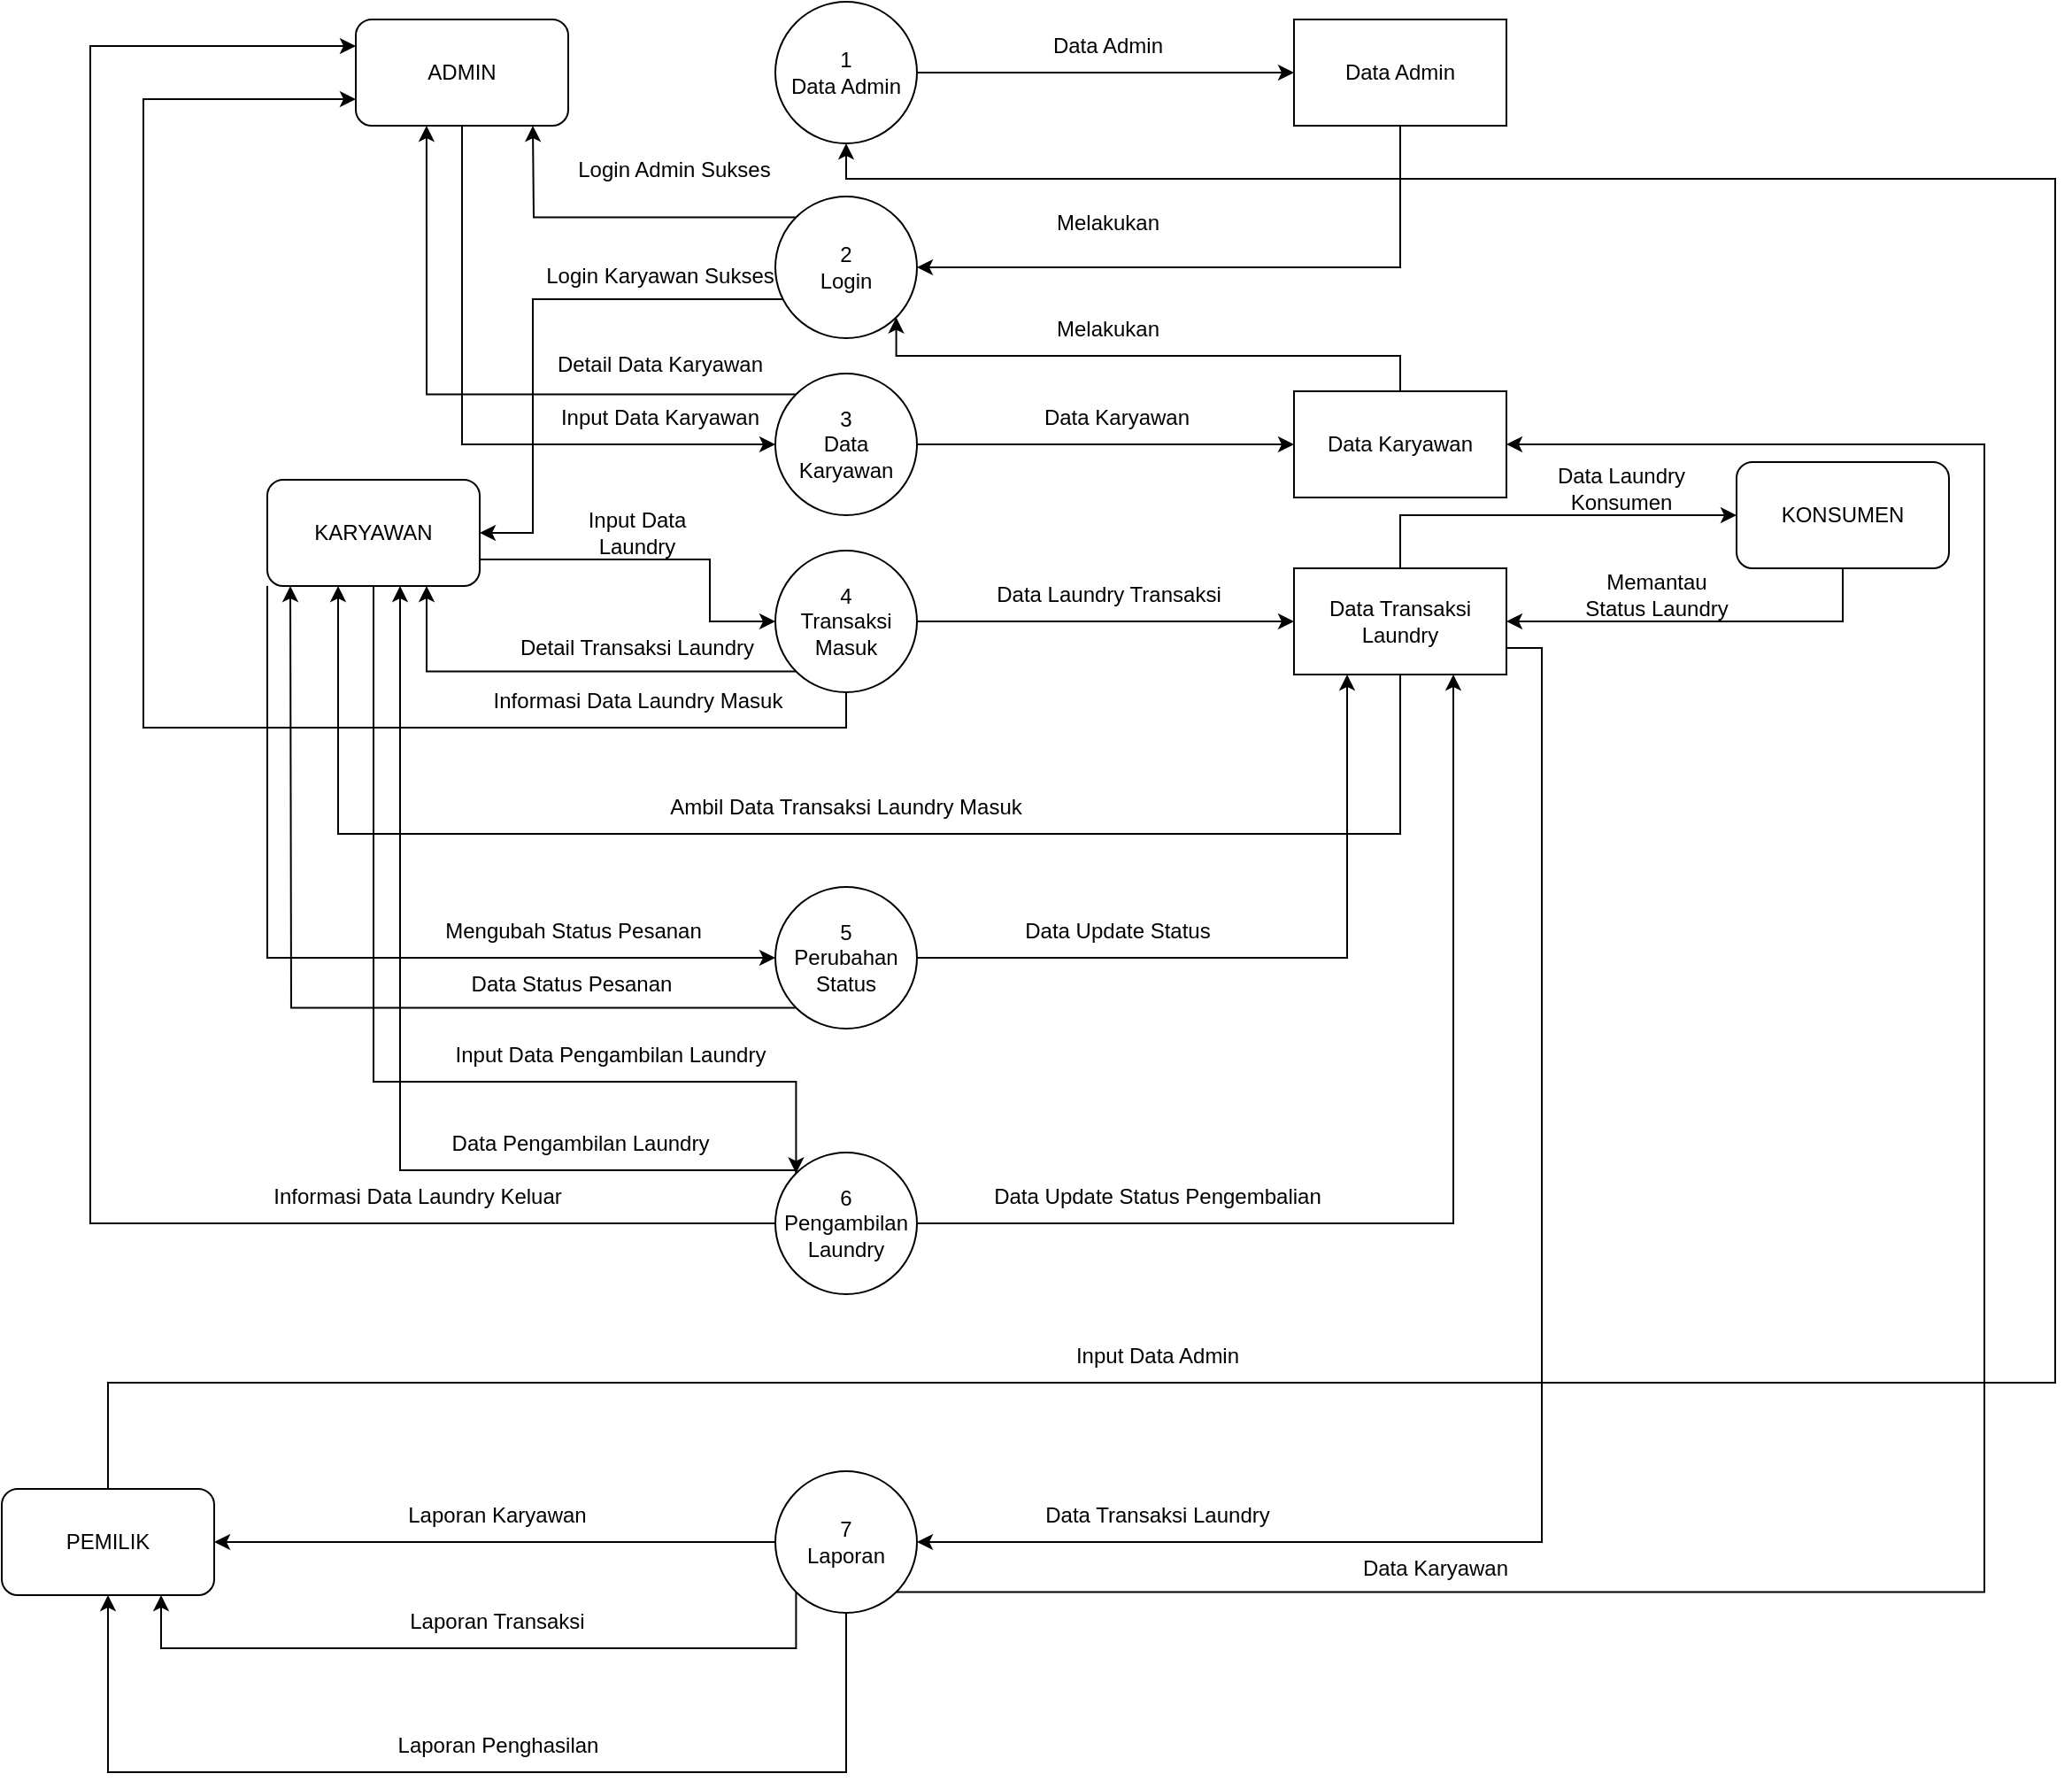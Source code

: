 <mxfile version="21.0.2" type="github">
  <diagram id="C5RBs43oDa-KdzZeNtuy" name="Page-1">
    <mxGraphModel dx="954" dy="616" grid="1" gridSize="10" guides="1" tooltips="1" connect="1" arrows="1" fold="1" page="1" pageScale="1" pageWidth="1654" pageHeight="2336" math="0" shadow="0">
      <root>
        <mxCell id="WIyWlLk6GJQsqaUBKTNV-0" />
        <mxCell id="WIyWlLk6GJQsqaUBKTNV-1" parent="WIyWlLk6GJQsqaUBKTNV-0" />
        <mxCell id="jFDYUNhrm1zR_3eTwmb9-5" style="edgeStyle=orthogonalEdgeStyle;rounded=0;orthogonalLoop=1;jettySize=auto;html=1;exitX=1;exitY=0.5;exitDx=0;exitDy=0;entryX=0;entryY=0.5;entryDx=0;entryDy=0;" edge="1" parent="WIyWlLk6GJQsqaUBKTNV-1" source="jFDYUNhrm1zR_3eTwmb9-0" target="jFDYUNhrm1zR_3eTwmb9-4">
          <mxGeometry relative="1" as="geometry" />
        </mxCell>
        <mxCell id="jFDYUNhrm1zR_3eTwmb9-0" value="1&lt;br&gt;Data Admin" style="ellipse;whiteSpace=wrap;html=1;aspect=fixed;" vertex="1" parent="WIyWlLk6GJQsqaUBKTNV-1">
          <mxGeometry x="787" y="70" width="80" height="80" as="geometry" />
        </mxCell>
        <mxCell id="jFDYUNhrm1zR_3eTwmb9-1" value="Data Admin" style="text;html=1;strokeColor=none;fillColor=none;align=center;verticalAlign=middle;whiteSpace=wrap;rounded=0;" vertex="1" parent="WIyWlLk6GJQsqaUBKTNV-1">
          <mxGeometry x="930" y="80" width="90" height="30" as="geometry" />
        </mxCell>
        <mxCell id="jFDYUNhrm1zR_3eTwmb9-7" style="edgeStyle=orthogonalEdgeStyle;rounded=0;orthogonalLoop=1;jettySize=auto;html=1;exitX=0.5;exitY=1;exitDx=0;exitDy=0;entryX=1;entryY=0.5;entryDx=0;entryDy=0;" edge="1" parent="WIyWlLk6GJQsqaUBKTNV-1" source="jFDYUNhrm1zR_3eTwmb9-4" target="jFDYUNhrm1zR_3eTwmb9-6">
          <mxGeometry relative="1" as="geometry" />
        </mxCell>
        <mxCell id="jFDYUNhrm1zR_3eTwmb9-4" value="Data Admin" style="rounded=0;whiteSpace=wrap;html=1;" vertex="1" parent="WIyWlLk6GJQsqaUBKTNV-1">
          <mxGeometry x="1080" y="80" width="120" height="60" as="geometry" />
        </mxCell>
        <mxCell id="jFDYUNhrm1zR_3eTwmb9-10" style="edgeStyle=orthogonalEdgeStyle;rounded=0;orthogonalLoop=1;jettySize=auto;html=1;exitX=0;exitY=0;exitDx=0;exitDy=0;entryX=0.75;entryY=1;entryDx=0;entryDy=0;" edge="1" parent="WIyWlLk6GJQsqaUBKTNV-1" source="jFDYUNhrm1zR_3eTwmb9-6">
          <mxGeometry relative="1" as="geometry">
            <mxPoint x="650" y="140" as="targetPoint" />
          </mxGeometry>
        </mxCell>
        <mxCell id="jFDYUNhrm1zR_3eTwmb9-31" style="edgeStyle=orthogonalEdgeStyle;rounded=0;orthogonalLoop=1;jettySize=auto;html=1;exitX=0;exitY=1;exitDx=0;exitDy=0;entryX=1;entryY=0.5;entryDx=0;entryDy=0;" edge="1" parent="WIyWlLk6GJQsqaUBKTNV-1" source="jFDYUNhrm1zR_3eTwmb9-6" target="jFDYUNhrm1zR_3eTwmb9-30">
          <mxGeometry relative="1" as="geometry">
            <Array as="points">
              <mxPoint x="650" y="238" />
              <mxPoint x="650" y="370" />
              <mxPoint x="620" y="370" />
            </Array>
          </mxGeometry>
        </mxCell>
        <mxCell id="jFDYUNhrm1zR_3eTwmb9-6" value="2&lt;br&gt;Login" style="ellipse;whiteSpace=wrap;html=1;aspect=fixed;" vertex="1" parent="WIyWlLk6GJQsqaUBKTNV-1">
          <mxGeometry x="787" y="180" width="80" height="80" as="geometry" />
        </mxCell>
        <mxCell id="jFDYUNhrm1zR_3eTwmb9-8" value="Melakukan" style="text;html=1;strokeColor=none;fillColor=none;align=center;verticalAlign=middle;whiteSpace=wrap;rounded=0;" vertex="1" parent="WIyWlLk6GJQsqaUBKTNV-1">
          <mxGeometry x="945" y="180" width="60" height="30" as="geometry" />
        </mxCell>
        <mxCell id="jFDYUNhrm1zR_3eTwmb9-11" value="Login Admin Sukses" style="text;html=1;strokeColor=none;fillColor=none;align=center;verticalAlign=middle;whiteSpace=wrap;rounded=0;" vertex="1" parent="WIyWlLk6GJQsqaUBKTNV-1">
          <mxGeometry x="660" y="150" width="140" height="30" as="geometry" />
        </mxCell>
        <mxCell id="jFDYUNhrm1zR_3eTwmb9-19" style="edgeStyle=orthogonalEdgeStyle;rounded=0;orthogonalLoop=1;jettySize=auto;html=1;exitX=0;exitY=0;exitDx=0;exitDy=0;entryX=0.333;entryY=1;entryDx=0;entryDy=0;entryPerimeter=0;" edge="1" parent="WIyWlLk6GJQsqaUBKTNV-1" source="jFDYUNhrm1zR_3eTwmb9-12" target="jFDYUNhrm1zR_3eTwmb9-24">
          <mxGeometry relative="1" as="geometry">
            <mxPoint x="590" y="140" as="targetPoint" />
          </mxGeometry>
        </mxCell>
        <mxCell id="jFDYUNhrm1zR_3eTwmb9-21" style="edgeStyle=orthogonalEdgeStyle;rounded=0;orthogonalLoop=1;jettySize=auto;html=1;exitX=1;exitY=0.5;exitDx=0;exitDy=0;entryX=0;entryY=0.5;entryDx=0;entryDy=0;" edge="1" parent="WIyWlLk6GJQsqaUBKTNV-1" source="jFDYUNhrm1zR_3eTwmb9-12" target="jFDYUNhrm1zR_3eTwmb9-13">
          <mxGeometry relative="1" as="geometry" />
        </mxCell>
        <mxCell id="jFDYUNhrm1zR_3eTwmb9-12" value="3&lt;br&gt;Data Karyawan" style="ellipse;whiteSpace=wrap;html=1;aspect=fixed;" vertex="1" parent="WIyWlLk6GJQsqaUBKTNV-1">
          <mxGeometry x="787" y="280" width="80" height="80" as="geometry" />
        </mxCell>
        <mxCell id="jFDYUNhrm1zR_3eTwmb9-14" style="edgeStyle=orthogonalEdgeStyle;rounded=0;orthogonalLoop=1;jettySize=auto;html=1;exitX=0.5;exitY=0;exitDx=0;exitDy=0;entryX=1;entryY=1;entryDx=0;entryDy=0;" edge="1" parent="WIyWlLk6GJQsqaUBKTNV-1" source="jFDYUNhrm1zR_3eTwmb9-13" target="jFDYUNhrm1zR_3eTwmb9-6">
          <mxGeometry relative="1" as="geometry">
            <Array as="points">
              <mxPoint x="1140" y="270" />
              <mxPoint x="855" y="270" />
            </Array>
          </mxGeometry>
        </mxCell>
        <mxCell id="jFDYUNhrm1zR_3eTwmb9-13" value="Data Karyawan" style="rounded=0;whiteSpace=wrap;html=1;" vertex="1" parent="WIyWlLk6GJQsqaUBKTNV-1">
          <mxGeometry x="1080" y="290" width="120" height="60" as="geometry" />
        </mxCell>
        <mxCell id="jFDYUNhrm1zR_3eTwmb9-15" value="Melakukan" style="text;html=1;strokeColor=none;fillColor=none;align=center;verticalAlign=middle;whiteSpace=wrap;rounded=0;" vertex="1" parent="WIyWlLk6GJQsqaUBKTNV-1">
          <mxGeometry x="945" y="240" width="60" height="30" as="geometry" />
        </mxCell>
        <mxCell id="jFDYUNhrm1zR_3eTwmb9-20" value="Detail Data Karyawan" style="text;html=1;strokeColor=none;fillColor=none;align=center;verticalAlign=middle;whiteSpace=wrap;rounded=0;" vertex="1" parent="WIyWlLk6GJQsqaUBKTNV-1">
          <mxGeometry x="657" y="260" width="130" height="30" as="geometry" />
        </mxCell>
        <mxCell id="jFDYUNhrm1zR_3eTwmb9-22" value="Data Karyawan" style="text;html=1;strokeColor=none;fillColor=none;align=center;verticalAlign=middle;whiteSpace=wrap;rounded=0;" vertex="1" parent="WIyWlLk6GJQsqaUBKTNV-1">
          <mxGeometry x="930" y="290" width="100" height="30" as="geometry" />
        </mxCell>
        <mxCell id="jFDYUNhrm1zR_3eTwmb9-27" style="edgeStyle=orthogonalEdgeStyle;rounded=0;orthogonalLoop=1;jettySize=auto;html=1;exitX=0.5;exitY=1;exitDx=0;exitDy=0;entryX=0;entryY=0.5;entryDx=0;entryDy=0;" edge="1" parent="WIyWlLk6GJQsqaUBKTNV-1" source="jFDYUNhrm1zR_3eTwmb9-24" target="jFDYUNhrm1zR_3eTwmb9-12">
          <mxGeometry relative="1" as="geometry" />
        </mxCell>
        <mxCell id="jFDYUNhrm1zR_3eTwmb9-24" value="ADMIN" style="rounded=1;whiteSpace=wrap;html=1;" vertex="1" parent="WIyWlLk6GJQsqaUBKTNV-1">
          <mxGeometry x="550" y="80" width="120" height="60" as="geometry" />
        </mxCell>
        <mxCell id="jFDYUNhrm1zR_3eTwmb9-28" value="Input Data Karyawan" style="text;html=1;strokeColor=none;fillColor=none;align=center;verticalAlign=middle;whiteSpace=wrap;rounded=0;" vertex="1" parent="WIyWlLk6GJQsqaUBKTNV-1">
          <mxGeometry x="646" y="290" width="152" height="30" as="geometry" />
        </mxCell>
        <mxCell id="jFDYUNhrm1zR_3eTwmb9-34" style="edgeStyle=orthogonalEdgeStyle;rounded=0;orthogonalLoop=1;jettySize=auto;html=1;exitX=1;exitY=0.75;exitDx=0;exitDy=0;entryX=0;entryY=0.5;entryDx=0;entryDy=0;" edge="1" parent="WIyWlLk6GJQsqaUBKTNV-1" source="jFDYUNhrm1zR_3eTwmb9-30" target="jFDYUNhrm1zR_3eTwmb9-33">
          <mxGeometry relative="1" as="geometry">
            <Array as="points">
              <mxPoint x="750" y="385" />
              <mxPoint x="750" y="420" />
            </Array>
          </mxGeometry>
        </mxCell>
        <mxCell id="jFDYUNhrm1zR_3eTwmb9-54" style="edgeStyle=orthogonalEdgeStyle;rounded=0;orthogonalLoop=1;jettySize=auto;html=1;exitX=0;exitY=1;exitDx=0;exitDy=0;entryX=0;entryY=0.5;entryDx=0;entryDy=0;" edge="1" parent="WIyWlLk6GJQsqaUBKTNV-1" source="jFDYUNhrm1zR_3eTwmb9-30" target="jFDYUNhrm1zR_3eTwmb9-51">
          <mxGeometry relative="1" as="geometry" />
        </mxCell>
        <mxCell id="jFDYUNhrm1zR_3eTwmb9-59" style="edgeStyle=orthogonalEdgeStyle;rounded=0;orthogonalLoop=1;jettySize=auto;html=1;exitX=0.5;exitY=1;exitDx=0;exitDy=0;entryX=0;entryY=0;entryDx=0;entryDy=0;" edge="1" parent="WIyWlLk6GJQsqaUBKTNV-1" source="jFDYUNhrm1zR_3eTwmb9-30" target="jFDYUNhrm1zR_3eTwmb9-58">
          <mxGeometry relative="1" as="geometry">
            <Array as="points">
              <mxPoint x="560" y="680" />
              <mxPoint x="799" y="680" />
            </Array>
          </mxGeometry>
        </mxCell>
        <mxCell id="jFDYUNhrm1zR_3eTwmb9-30" value="KARYAWAN" style="rounded=1;whiteSpace=wrap;html=1;" vertex="1" parent="WIyWlLk6GJQsqaUBKTNV-1">
          <mxGeometry x="500" y="340" width="120" height="60" as="geometry" />
        </mxCell>
        <mxCell id="jFDYUNhrm1zR_3eTwmb9-32" value="Login Karyawan Sukses" style="text;html=1;strokeColor=none;fillColor=none;align=center;verticalAlign=middle;whiteSpace=wrap;rounded=0;" vertex="1" parent="WIyWlLk6GJQsqaUBKTNV-1">
          <mxGeometry x="632" y="210" width="180" height="30" as="geometry" />
        </mxCell>
        <mxCell id="jFDYUNhrm1zR_3eTwmb9-36" style="edgeStyle=orthogonalEdgeStyle;rounded=0;orthogonalLoop=1;jettySize=auto;html=1;exitX=0;exitY=1;exitDx=0;exitDy=0;entryX=0.75;entryY=1;entryDx=0;entryDy=0;" edge="1" parent="WIyWlLk6GJQsqaUBKTNV-1" source="jFDYUNhrm1zR_3eTwmb9-33" target="jFDYUNhrm1zR_3eTwmb9-30">
          <mxGeometry relative="1" as="geometry" />
        </mxCell>
        <mxCell id="jFDYUNhrm1zR_3eTwmb9-39" style="edgeStyle=orthogonalEdgeStyle;rounded=0;orthogonalLoop=1;jettySize=auto;html=1;exitX=1;exitY=0.5;exitDx=0;exitDy=0;entryX=0;entryY=0.5;entryDx=0;entryDy=0;" edge="1" parent="WIyWlLk6GJQsqaUBKTNV-1" source="jFDYUNhrm1zR_3eTwmb9-33" target="jFDYUNhrm1zR_3eTwmb9-38">
          <mxGeometry relative="1" as="geometry" />
        </mxCell>
        <mxCell id="jFDYUNhrm1zR_3eTwmb9-47" style="edgeStyle=orthogonalEdgeStyle;rounded=0;orthogonalLoop=1;jettySize=auto;html=1;exitX=0.5;exitY=1;exitDx=0;exitDy=0;entryX=0;entryY=0.75;entryDx=0;entryDy=0;" edge="1" parent="WIyWlLk6GJQsqaUBKTNV-1" source="jFDYUNhrm1zR_3eTwmb9-33" target="jFDYUNhrm1zR_3eTwmb9-24">
          <mxGeometry relative="1" as="geometry">
            <Array as="points">
              <mxPoint x="827" y="480" />
              <mxPoint x="430" y="480" />
              <mxPoint x="430" y="125" />
            </Array>
          </mxGeometry>
        </mxCell>
        <mxCell id="jFDYUNhrm1zR_3eTwmb9-33" value="4&lt;br&gt;Transaksi Masuk" style="ellipse;whiteSpace=wrap;html=1;aspect=fixed;" vertex="1" parent="WIyWlLk6GJQsqaUBKTNV-1">
          <mxGeometry x="787" y="380" width="80" height="80" as="geometry" />
        </mxCell>
        <mxCell id="jFDYUNhrm1zR_3eTwmb9-35" value="Input Data Laundry" style="text;html=1;strokeColor=none;fillColor=none;align=center;verticalAlign=middle;whiteSpace=wrap;rounded=0;" vertex="1" parent="WIyWlLk6GJQsqaUBKTNV-1">
          <mxGeometry x="670" y="355" width="78" height="30" as="geometry" />
        </mxCell>
        <mxCell id="jFDYUNhrm1zR_3eTwmb9-37" value="Detail Transaksi Laundry" style="text;html=1;strokeColor=none;fillColor=none;align=center;verticalAlign=middle;whiteSpace=wrap;rounded=0;" vertex="1" parent="WIyWlLk6GJQsqaUBKTNV-1">
          <mxGeometry x="602" y="420" width="214" height="30" as="geometry" />
        </mxCell>
        <mxCell id="jFDYUNhrm1zR_3eTwmb9-42" style="edgeStyle=orthogonalEdgeStyle;rounded=0;orthogonalLoop=1;jettySize=auto;html=1;exitX=0.5;exitY=0;exitDx=0;exitDy=0;entryX=0;entryY=0.5;entryDx=0;entryDy=0;" edge="1" parent="WIyWlLk6GJQsqaUBKTNV-1" source="jFDYUNhrm1zR_3eTwmb9-38" target="jFDYUNhrm1zR_3eTwmb9-41">
          <mxGeometry relative="1" as="geometry" />
        </mxCell>
        <mxCell id="jFDYUNhrm1zR_3eTwmb9-49" style="edgeStyle=orthogonalEdgeStyle;rounded=0;orthogonalLoop=1;jettySize=auto;html=1;exitX=0.5;exitY=1;exitDx=0;exitDy=0;" edge="1" parent="WIyWlLk6GJQsqaUBKTNV-1" source="jFDYUNhrm1zR_3eTwmb9-38">
          <mxGeometry relative="1" as="geometry">
            <mxPoint x="540" y="400" as="targetPoint" />
            <Array as="points">
              <mxPoint x="1140" y="540" />
              <mxPoint x="540" y="540" />
            </Array>
          </mxGeometry>
        </mxCell>
        <mxCell id="jFDYUNhrm1zR_3eTwmb9-80" style="edgeStyle=orthogonalEdgeStyle;rounded=0;orthogonalLoop=1;jettySize=auto;html=1;exitX=1;exitY=0.75;exitDx=0;exitDy=0;entryX=1;entryY=0.5;entryDx=0;entryDy=0;" edge="1" parent="WIyWlLk6GJQsqaUBKTNV-1" source="jFDYUNhrm1zR_3eTwmb9-38" target="jFDYUNhrm1zR_3eTwmb9-67">
          <mxGeometry relative="1" as="geometry" />
        </mxCell>
        <mxCell id="jFDYUNhrm1zR_3eTwmb9-38" value="Data Transaksi Laundry" style="rounded=0;whiteSpace=wrap;html=1;" vertex="1" parent="WIyWlLk6GJQsqaUBKTNV-1">
          <mxGeometry x="1080" y="390" width="120" height="60" as="geometry" />
        </mxCell>
        <mxCell id="jFDYUNhrm1zR_3eTwmb9-40" value="Data Laundry Transaksi" style="text;html=1;strokeColor=none;fillColor=none;align=center;verticalAlign=middle;whiteSpace=wrap;rounded=0;" vertex="1" parent="WIyWlLk6GJQsqaUBKTNV-1">
          <mxGeometry x="892.5" y="390" width="165" height="30" as="geometry" />
        </mxCell>
        <mxCell id="jFDYUNhrm1zR_3eTwmb9-43" style="edgeStyle=orthogonalEdgeStyle;rounded=0;orthogonalLoop=1;jettySize=auto;html=1;exitX=0.5;exitY=1;exitDx=0;exitDy=0;entryX=1;entryY=0.5;entryDx=0;entryDy=0;" edge="1" parent="WIyWlLk6GJQsqaUBKTNV-1" source="jFDYUNhrm1zR_3eTwmb9-41" target="jFDYUNhrm1zR_3eTwmb9-38">
          <mxGeometry relative="1" as="geometry" />
        </mxCell>
        <mxCell id="jFDYUNhrm1zR_3eTwmb9-41" value="KONSUMEN" style="rounded=1;whiteSpace=wrap;html=1;" vertex="1" parent="WIyWlLk6GJQsqaUBKTNV-1">
          <mxGeometry x="1330" y="330" width="120" height="60" as="geometry" />
        </mxCell>
        <mxCell id="jFDYUNhrm1zR_3eTwmb9-44" value="Memantau Status Laundry" style="text;html=1;strokeColor=none;fillColor=none;align=center;verticalAlign=middle;whiteSpace=wrap;rounded=0;" vertex="1" parent="WIyWlLk6GJQsqaUBKTNV-1">
          <mxGeometry x="1240" y="390" width="90" height="30" as="geometry" />
        </mxCell>
        <mxCell id="jFDYUNhrm1zR_3eTwmb9-45" value="Data Laundry Konsumen" style="text;html=1;strokeColor=none;fillColor=none;align=center;verticalAlign=middle;whiteSpace=wrap;rounded=0;" vertex="1" parent="WIyWlLk6GJQsqaUBKTNV-1">
          <mxGeometry x="1220" y="330" width="90" height="30" as="geometry" />
        </mxCell>
        <mxCell id="jFDYUNhrm1zR_3eTwmb9-48" value="Informasi Data Laundry Masuk" style="text;html=1;strokeColor=none;fillColor=none;align=center;verticalAlign=middle;whiteSpace=wrap;rounded=0;" vertex="1" parent="WIyWlLk6GJQsqaUBKTNV-1">
          <mxGeometry x="618.5" y="450" width="181" height="30" as="geometry" />
        </mxCell>
        <mxCell id="jFDYUNhrm1zR_3eTwmb9-50" value="Ambil Data Transaksi Laundry Masuk" style="text;html=1;strokeColor=none;fillColor=none;align=center;verticalAlign=middle;whiteSpace=wrap;rounded=0;" vertex="1" parent="WIyWlLk6GJQsqaUBKTNV-1">
          <mxGeometry x="707" y="510" width="240" height="30" as="geometry" />
        </mxCell>
        <mxCell id="jFDYUNhrm1zR_3eTwmb9-52" style="edgeStyle=orthogonalEdgeStyle;rounded=0;orthogonalLoop=1;jettySize=auto;html=1;exitX=1;exitY=0.5;exitDx=0;exitDy=0;entryX=0.25;entryY=1;entryDx=0;entryDy=0;" edge="1" parent="WIyWlLk6GJQsqaUBKTNV-1" source="jFDYUNhrm1zR_3eTwmb9-51" target="jFDYUNhrm1zR_3eTwmb9-38">
          <mxGeometry relative="1" as="geometry" />
        </mxCell>
        <mxCell id="jFDYUNhrm1zR_3eTwmb9-56" style="edgeStyle=orthogonalEdgeStyle;rounded=0;orthogonalLoop=1;jettySize=auto;html=1;exitX=0;exitY=1;exitDx=0;exitDy=0;" edge="1" parent="WIyWlLk6GJQsqaUBKTNV-1" source="jFDYUNhrm1zR_3eTwmb9-51">
          <mxGeometry relative="1" as="geometry">
            <mxPoint x="513" y="400" as="targetPoint" />
          </mxGeometry>
        </mxCell>
        <mxCell id="jFDYUNhrm1zR_3eTwmb9-51" value="5&lt;br&gt;Perubahan Status" style="ellipse;whiteSpace=wrap;html=1;aspect=fixed;" vertex="1" parent="WIyWlLk6GJQsqaUBKTNV-1">
          <mxGeometry x="787" y="570" width="80" height="80" as="geometry" />
        </mxCell>
        <mxCell id="jFDYUNhrm1zR_3eTwmb9-53" value="Data Update Status" style="text;html=1;strokeColor=none;fillColor=none;align=center;verticalAlign=middle;whiteSpace=wrap;rounded=0;" vertex="1" parent="WIyWlLk6GJQsqaUBKTNV-1">
          <mxGeometry x="912.5" y="580" width="135" height="30" as="geometry" />
        </mxCell>
        <mxCell id="jFDYUNhrm1zR_3eTwmb9-55" value="Mengubah Status Pesanan" style="text;html=1;strokeColor=none;fillColor=none;align=center;verticalAlign=middle;whiteSpace=wrap;rounded=0;" vertex="1" parent="WIyWlLk6GJQsqaUBKTNV-1">
          <mxGeometry x="596.5" y="580" width="151.5" height="30" as="geometry" />
        </mxCell>
        <mxCell id="jFDYUNhrm1zR_3eTwmb9-57" value="Data Status Pesanan" style="text;html=1;strokeColor=none;fillColor=none;align=center;verticalAlign=middle;whiteSpace=wrap;rounded=0;" vertex="1" parent="WIyWlLk6GJQsqaUBKTNV-1">
          <mxGeometry x="600.13" y="610" width="144.25" height="30" as="geometry" />
        </mxCell>
        <mxCell id="jFDYUNhrm1zR_3eTwmb9-61" style="edgeStyle=orthogonalEdgeStyle;rounded=0;orthogonalLoop=1;jettySize=auto;html=1;exitX=0;exitY=0;exitDx=0;exitDy=0;" edge="1" parent="WIyWlLk6GJQsqaUBKTNV-1" source="jFDYUNhrm1zR_3eTwmb9-58">
          <mxGeometry relative="1" as="geometry">
            <mxPoint x="575" y="400" as="targetPoint" />
            <Array as="points">
              <mxPoint x="799" y="730" />
              <mxPoint x="575" y="730" />
            </Array>
          </mxGeometry>
        </mxCell>
        <mxCell id="jFDYUNhrm1zR_3eTwmb9-63" style="edgeStyle=orthogonalEdgeStyle;rounded=0;orthogonalLoop=1;jettySize=auto;html=1;exitX=1;exitY=0.5;exitDx=0;exitDy=0;entryX=0.75;entryY=1;entryDx=0;entryDy=0;" edge="1" parent="WIyWlLk6GJQsqaUBKTNV-1" source="jFDYUNhrm1zR_3eTwmb9-58" target="jFDYUNhrm1zR_3eTwmb9-38">
          <mxGeometry relative="1" as="geometry" />
        </mxCell>
        <mxCell id="jFDYUNhrm1zR_3eTwmb9-65" style="edgeStyle=orthogonalEdgeStyle;rounded=0;orthogonalLoop=1;jettySize=auto;html=1;exitX=0;exitY=0.5;exitDx=0;exitDy=0;entryX=0;entryY=0.25;entryDx=0;entryDy=0;" edge="1" parent="WIyWlLk6GJQsqaUBKTNV-1" source="jFDYUNhrm1zR_3eTwmb9-58" target="jFDYUNhrm1zR_3eTwmb9-24">
          <mxGeometry relative="1" as="geometry">
            <Array as="points">
              <mxPoint x="400" y="760" />
              <mxPoint x="400" y="95" />
            </Array>
          </mxGeometry>
        </mxCell>
        <mxCell id="jFDYUNhrm1zR_3eTwmb9-58" value="6&lt;br&gt;Pengambilan Laundry" style="ellipse;whiteSpace=wrap;html=1;aspect=fixed;" vertex="1" parent="WIyWlLk6GJQsqaUBKTNV-1">
          <mxGeometry x="787" y="720" width="80" height="80" as="geometry" />
        </mxCell>
        <mxCell id="jFDYUNhrm1zR_3eTwmb9-60" value="Input Data Pengambilan Laundry" style="text;html=1;strokeColor=none;fillColor=none;align=center;verticalAlign=middle;whiteSpace=wrap;rounded=0;" vertex="1" parent="WIyWlLk6GJQsqaUBKTNV-1">
          <mxGeometry x="596.5" y="650" width="194.24" height="30" as="geometry" />
        </mxCell>
        <mxCell id="jFDYUNhrm1zR_3eTwmb9-62" value="Data Pengambilan Laundry" style="text;html=1;strokeColor=none;fillColor=none;align=center;verticalAlign=middle;whiteSpace=wrap;rounded=0;" vertex="1" parent="WIyWlLk6GJQsqaUBKTNV-1">
          <mxGeometry x="596.5" y="700" width="160" height="30" as="geometry" />
        </mxCell>
        <mxCell id="jFDYUNhrm1zR_3eTwmb9-64" value="Data Update Status Pengembalian" style="text;html=1;strokeColor=none;fillColor=none;align=center;verticalAlign=middle;whiteSpace=wrap;rounded=0;" vertex="1" parent="WIyWlLk6GJQsqaUBKTNV-1">
          <mxGeometry x="892.5" y="730" width="220" height="30" as="geometry" />
        </mxCell>
        <mxCell id="jFDYUNhrm1zR_3eTwmb9-66" value="Informasi Data Laundry Keluar" style="text;html=1;strokeColor=none;fillColor=none;align=center;verticalAlign=middle;whiteSpace=wrap;rounded=0;" vertex="1" parent="WIyWlLk6GJQsqaUBKTNV-1">
          <mxGeometry x="490" y="730" width="190" height="30" as="geometry" />
        </mxCell>
        <mxCell id="jFDYUNhrm1zR_3eTwmb9-69" style="edgeStyle=orthogonalEdgeStyle;rounded=0;orthogonalLoop=1;jettySize=auto;html=1;exitX=0;exitY=0.5;exitDx=0;exitDy=0;entryX=1;entryY=0.5;entryDx=0;entryDy=0;" edge="1" parent="WIyWlLk6GJQsqaUBKTNV-1" source="jFDYUNhrm1zR_3eTwmb9-67" target="jFDYUNhrm1zR_3eTwmb9-68">
          <mxGeometry relative="1" as="geometry" />
        </mxCell>
        <mxCell id="jFDYUNhrm1zR_3eTwmb9-70" style="edgeStyle=orthogonalEdgeStyle;rounded=0;orthogonalLoop=1;jettySize=auto;html=1;exitX=0;exitY=1;exitDx=0;exitDy=0;entryX=0.75;entryY=1;entryDx=0;entryDy=0;" edge="1" parent="WIyWlLk6GJQsqaUBKTNV-1" source="jFDYUNhrm1zR_3eTwmb9-67" target="jFDYUNhrm1zR_3eTwmb9-68">
          <mxGeometry relative="1" as="geometry">
            <Array as="points">
              <mxPoint x="799" y="1000" />
              <mxPoint x="440" y="1000" />
            </Array>
          </mxGeometry>
        </mxCell>
        <mxCell id="jFDYUNhrm1zR_3eTwmb9-71" style="edgeStyle=orthogonalEdgeStyle;rounded=0;orthogonalLoop=1;jettySize=auto;html=1;exitX=0.5;exitY=1;exitDx=0;exitDy=0;entryX=0.5;entryY=1;entryDx=0;entryDy=0;" edge="1" parent="WIyWlLk6GJQsqaUBKTNV-1" source="jFDYUNhrm1zR_3eTwmb9-67" target="jFDYUNhrm1zR_3eTwmb9-68">
          <mxGeometry relative="1" as="geometry">
            <Array as="points">
              <mxPoint x="827" y="1070" />
              <mxPoint x="410" y="1070" />
            </Array>
          </mxGeometry>
        </mxCell>
        <mxCell id="jFDYUNhrm1zR_3eTwmb9-82" style="edgeStyle=orthogonalEdgeStyle;rounded=0;orthogonalLoop=1;jettySize=auto;html=1;exitX=1;exitY=1;exitDx=0;exitDy=0;entryX=1;entryY=0.5;entryDx=0;entryDy=0;" edge="1" parent="WIyWlLk6GJQsqaUBKTNV-1" source="jFDYUNhrm1zR_3eTwmb9-67" target="jFDYUNhrm1zR_3eTwmb9-13">
          <mxGeometry relative="1" as="geometry">
            <Array as="points">
              <mxPoint x="1470" y="968" />
              <mxPoint x="1470" y="320" />
            </Array>
          </mxGeometry>
        </mxCell>
        <mxCell id="jFDYUNhrm1zR_3eTwmb9-67" value="7&lt;br&gt;Laporan" style="ellipse;whiteSpace=wrap;html=1;aspect=fixed;" vertex="1" parent="WIyWlLk6GJQsqaUBKTNV-1">
          <mxGeometry x="787" y="900" width="80" height="80" as="geometry" />
        </mxCell>
        <mxCell id="jFDYUNhrm1zR_3eTwmb9-77" style="edgeStyle=orthogonalEdgeStyle;rounded=0;orthogonalLoop=1;jettySize=auto;html=1;exitX=0.5;exitY=0;exitDx=0;exitDy=0;entryX=0.5;entryY=1;entryDx=0;entryDy=0;" edge="1" parent="WIyWlLk6GJQsqaUBKTNV-1" source="jFDYUNhrm1zR_3eTwmb9-68" target="jFDYUNhrm1zR_3eTwmb9-0">
          <mxGeometry relative="1" as="geometry">
            <Array as="points">
              <mxPoint x="410" y="850" />
              <mxPoint x="1510" y="850" />
              <mxPoint x="1510" y="170" />
              <mxPoint x="827" y="170" />
            </Array>
          </mxGeometry>
        </mxCell>
        <mxCell id="jFDYUNhrm1zR_3eTwmb9-68" value="PEMILIK" style="rounded=1;whiteSpace=wrap;html=1;" vertex="1" parent="WIyWlLk6GJQsqaUBKTNV-1">
          <mxGeometry x="350" y="910" width="120" height="60" as="geometry" />
        </mxCell>
        <mxCell id="jFDYUNhrm1zR_3eTwmb9-72" value="Laporan Karyawan" style="text;html=1;strokeColor=none;fillColor=none;align=center;verticalAlign=middle;whiteSpace=wrap;rounded=0;" vertex="1" parent="WIyWlLk6GJQsqaUBKTNV-1">
          <mxGeometry x="560" y="910" width="140" height="30" as="geometry" />
        </mxCell>
        <mxCell id="jFDYUNhrm1zR_3eTwmb9-73" value="Laporan Transaksi" style="text;html=1;strokeColor=none;fillColor=none;align=center;verticalAlign=middle;whiteSpace=wrap;rounded=0;" vertex="1" parent="WIyWlLk6GJQsqaUBKTNV-1">
          <mxGeometry x="573.25" y="970" width="113.5" height="30" as="geometry" />
        </mxCell>
        <mxCell id="jFDYUNhrm1zR_3eTwmb9-74" value="Laporan Penghasilan" style="text;html=1;strokeColor=none;fillColor=none;align=center;verticalAlign=middle;whiteSpace=wrap;rounded=0;" vertex="1" parent="WIyWlLk6GJQsqaUBKTNV-1">
          <mxGeometry x="554" y="1040" width="153" height="30" as="geometry" />
        </mxCell>
        <mxCell id="jFDYUNhrm1zR_3eTwmb9-78" value="Input Data Admin" style="text;html=1;strokeColor=none;fillColor=none;align=center;verticalAlign=middle;whiteSpace=wrap;rounded=0;" vertex="1" parent="WIyWlLk6GJQsqaUBKTNV-1">
          <mxGeometry x="932.5" y="820" width="140" height="30" as="geometry" />
        </mxCell>
        <mxCell id="jFDYUNhrm1zR_3eTwmb9-81" value="Data Transaksi Laundry" style="text;html=1;strokeColor=none;fillColor=none;align=center;verticalAlign=middle;whiteSpace=wrap;rounded=0;" vertex="1" parent="WIyWlLk6GJQsqaUBKTNV-1">
          <mxGeometry x="937.5" y="910" width="130" height="30" as="geometry" />
        </mxCell>
        <mxCell id="jFDYUNhrm1zR_3eTwmb9-83" value="Data Karyawan" style="text;html=1;strokeColor=none;fillColor=none;align=center;verticalAlign=middle;whiteSpace=wrap;rounded=0;" vertex="1" parent="WIyWlLk6GJQsqaUBKTNV-1">
          <mxGeometry x="1100" y="940" width="120" height="30" as="geometry" />
        </mxCell>
      </root>
    </mxGraphModel>
  </diagram>
</mxfile>
